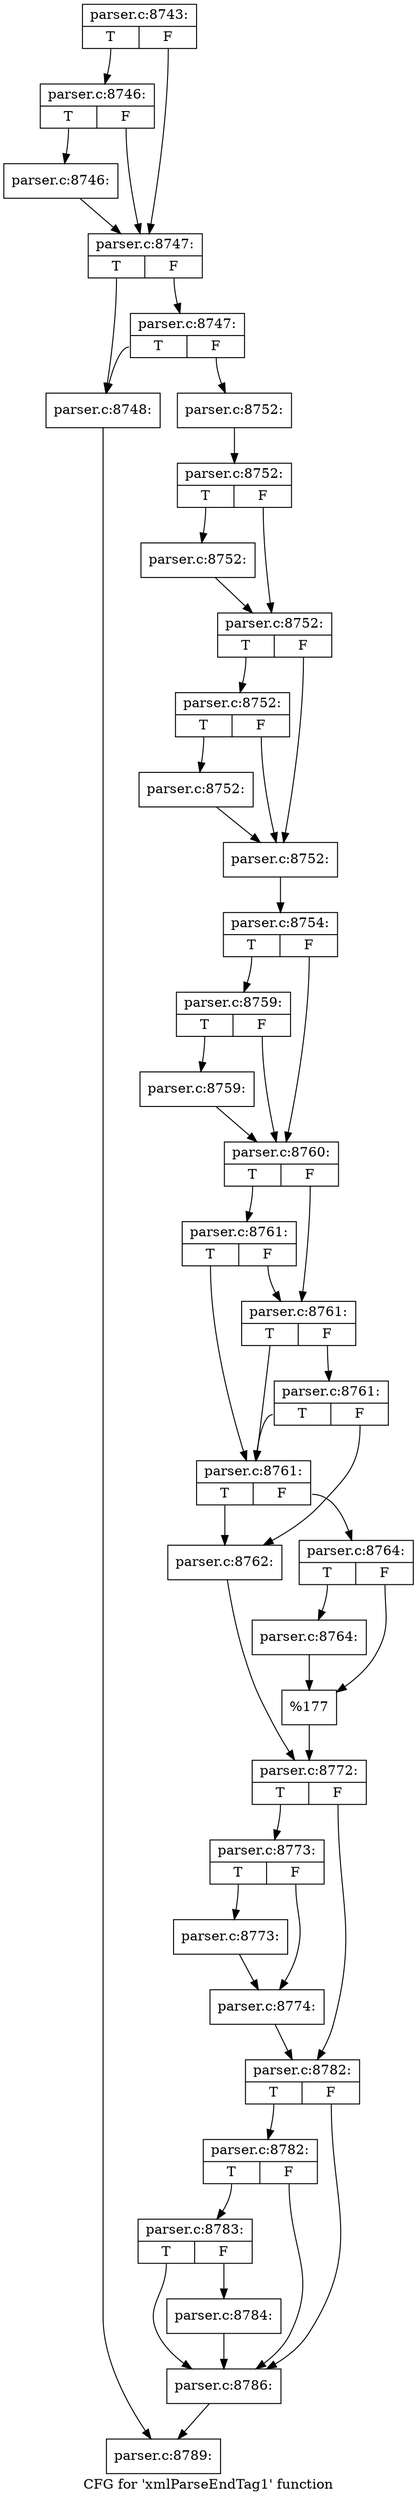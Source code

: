 digraph "CFG for 'xmlParseEndTag1' function" {
	label="CFG for 'xmlParseEndTag1' function";

	Node0x6170d10 [shape=record,label="{parser.c:8743:|{<s0>T|<s1>F}}"];
	Node0x6170d10:s0 -> Node0x61759d0;
	Node0x6170d10:s1 -> Node0x6175980;
	Node0x61759d0 [shape=record,label="{parser.c:8746:|{<s0>T|<s1>F}}"];
	Node0x61759d0:s0 -> Node0x6175930;
	Node0x61759d0:s1 -> Node0x6175980;
	Node0x6175930 [shape=record,label="{parser.c:8746:}"];
	Node0x6175930 -> Node0x6175980;
	Node0x6175980 [shape=record,label="{parser.c:8747:|{<s0>T|<s1>F}}"];
	Node0x6175980:s0 -> Node0x6176590;
	Node0x6175980:s1 -> Node0x6176630;
	Node0x6176630 [shape=record,label="{parser.c:8747:|{<s0>T|<s1>F}}"];
	Node0x6176630:s0 -> Node0x6176590;
	Node0x6176630:s1 -> Node0x61765e0;
	Node0x6176590 [shape=record,label="{parser.c:8748:}"];
	Node0x6176590 -> Node0x61750d0;
	Node0x61765e0 [shape=record,label="{parser.c:8752:}"];
	Node0x61765e0 -> Node0x61776e0;
	Node0x61776e0 [shape=record,label="{parser.c:8752:|{<s0>T|<s1>F}}"];
	Node0x61776e0:s0 -> Node0x61781b0;
	Node0x61776e0:s1 -> Node0x6178200;
	Node0x61781b0 [shape=record,label="{parser.c:8752:}"];
	Node0x61781b0 -> Node0x6178200;
	Node0x6178200 [shape=record,label="{parser.c:8752:|{<s0>T|<s1>F}}"];
	Node0x6178200:s0 -> Node0x61788e0;
	Node0x6178200:s1 -> Node0x6178890;
	Node0x61788e0 [shape=record,label="{parser.c:8752:|{<s0>T|<s1>F}}"];
	Node0x61788e0:s0 -> Node0x6178840;
	Node0x61788e0:s1 -> Node0x6178890;
	Node0x6178840 [shape=record,label="{parser.c:8752:}"];
	Node0x6178840 -> Node0x6178890;
	Node0x6178890 [shape=record,label="{parser.c:8752:}"];
	Node0x6178890 -> Node0x6177640;
	Node0x6177640 [shape=record,label="{parser.c:8754:|{<s0>T|<s1>F}}"];
	Node0x6177640:s0 -> Node0x617a000;
	Node0x6177640:s1 -> Node0x6179e30;
	Node0x617a000 [shape=record,label="{parser.c:8759:|{<s0>T|<s1>F}}"];
	Node0x617a000:s0 -> Node0x6177690;
	Node0x617a000:s1 -> Node0x6179e30;
	Node0x6177690 [shape=record,label="{parser.c:8759:}"];
	Node0x6177690 -> Node0x6179e30;
	Node0x6179e30 [shape=record,label="{parser.c:8760:|{<s0>T|<s1>F}}"];
	Node0x6179e30:s0 -> Node0x617adf0;
	Node0x6179e30:s1 -> Node0x617ada0;
	Node0x617adf0 [shape=record,label="{parser.c:8761:|{<s0>T|<s1>F}}"];
	Node0x617adf0:s0 -> Node0x617ad00;
	Node0x617adf0:s1 -> Node0x617ada0;
	Node0x617ada0 [shape=record,label="{parser.c:8761:|{<s0>T|<s1>F}}"];
	Node0x617ada0:s0 -> Node0x617ad00;
	Node0x617ada0:s1 -> Node0x617ad50;
	Node0x617ad50 [shape=record,label="{parser.c:8761:|{<s0>T|<s1>F}}"];
	Node0x617ad50:s0 -> Node0x617ad00;
	Node0x617ad50:s1 -> Node0x617ac10;
	Node0x617ad00 [shape=record,label="{parser.c:8761:|{<s0>T|<s1>F}}"];
	Node0x617ad00:s0 -> Node0x617ac10;
	Node0x617ad00:s1 -> Node0x617acb0;
	Node0x617ac10 [shape=record,label="{parser.c:8762:}"];
	Node0x617ac10 -> Node0x617ac60;
	Node0x617acb0 [shape=record,label="{parser.c:8764:|{<s0>T|<s1>F}}"];
	Node0x617acb0:s0 -> Node0x617ced0;
	Node0x617acb0:s1 -> Node0x617cf20;
	Node0x617ced0 [shape=record,label="{parser.c:8764:}"];
	Node0x617ced0 -> Node0x617cf20;
	Node0x617cf20 [shape=record,label="{%177}"];
	Node0x617cf20 -> Node0x617ac60;
	Node0x617ac60 [shape=record,label="{parser.c:8772:|{<s0>T|<s1>F}}"];
	Node0x617ac60:s0 -> Node0x617d750;
	Node0x617ac60:s1 -> Node0x617d7a0;
	Node0x617d750 [shape=record,label="{parser.c:8773:|{<s0>T|<s1>F}}"];
	Node0x617d750:s0 -> Node0x617db10;
	Node0x617d750:s1 -> Node0x617db60;
	Node0x617db10 [shape=record,label="{parser.c:8773:}"];
	Node0x617db10 -> Node0x617db60;
	Node0x617db60 [shape=record,label="{parser.c:8774:}"];
	Node0x617db60 -> Node0x617d7a0;
	Node0x617d7a0 [shape=record,label="{parser.c:8782:|{<s0>T|<s1>F}}"];
	Node0x617d7a0:s0 -> Node0x617e970;
	Node0x617d7a0:s1 -> Node0x617e8a0;
	Node0x617e970 [shape=record,label="{parser.c:8782:|{<s0>T|<s1>F}}"];
	Node0x617e970:s0 -> Node0x617e8f0;
	Node0x617e970:s1 -> Node0x617e8a0;
	Node0x617e8f0 [shape=record,label="{parser.c:8783:|{<s0>T|<s1>F}}"];
	Node0x617e8f0:s0 -> Node0x617e8a0;
	Node0x617e8f0:s1 -> Node0x617e850;
	Node0x617e850 [shape=record,label="{parser.c:8784:}"];
	Node0x617e850 -> Node0x617e8a0;
	Node0x617e8a0 [shape=record,label="{parser.c:8786:}"];
	Node0x617e8a0 -> Node0x61750d0;
	Node0x61750d0 [shape=record,label="{parser.c:8789:}"];
}

